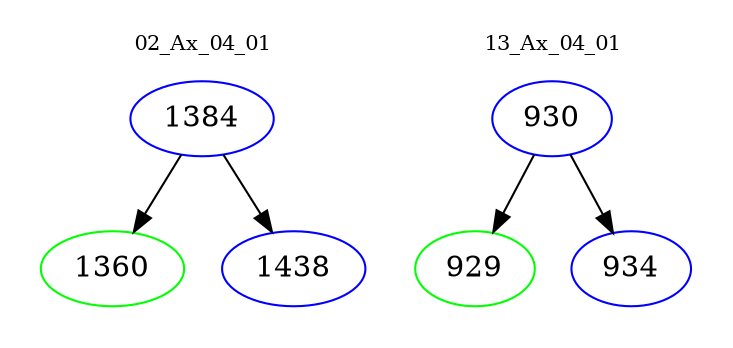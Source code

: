 digraph{
subgraph cluster_0 {
color = white
label = "02_Ax_04_01";
fontsize=10;
T0_1384 [label="1384", color="blue"]
T0_1384 -> T0_1360 [color="black"]
T0_1360 [label="1360", color="green"]
T0_1384 -> T0_1438 [color="black"]
T0_1438 [label="1438", color="blue"]
}
subgraph cluster_1 {
color = white
label = "13_Ax_04_01";
fontsize=10;
T1_930 [label="930", color="blue"]
T1_930 -> T1_929 [color="black"]
T1_929 [label="929", color="green"]
T1_930 -> T1_934 [color="black"]
T1_934 [label="934", color="blue"]
}
}
